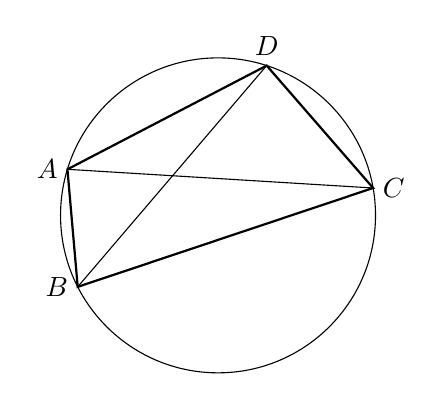    \begin{tikzpicture}[scale=2]
      \coordinate (a) at (163:1);
      \coordinate (b) at (207:1);      
      \coordinate (c) at (10:1);
      \coordinate (d) at (72:1);    
      \coordinate (o) at (0,0);
      
      \draw (0,0) circle (1);
      \draw[thick] (a)--(b)--(c)--(d)--cycle;
      \draw (a)--(c);
      \draw (b)--(d); 
  %    \node at (o) [below right] {$O$};
      \node at (a) [left] {$A$};      
      \node at (b) [left] {$B$};
      \node at (c) [right] {$C$};
      \node at (d) [above] {$D$};       
   \end{tikzpicture}
